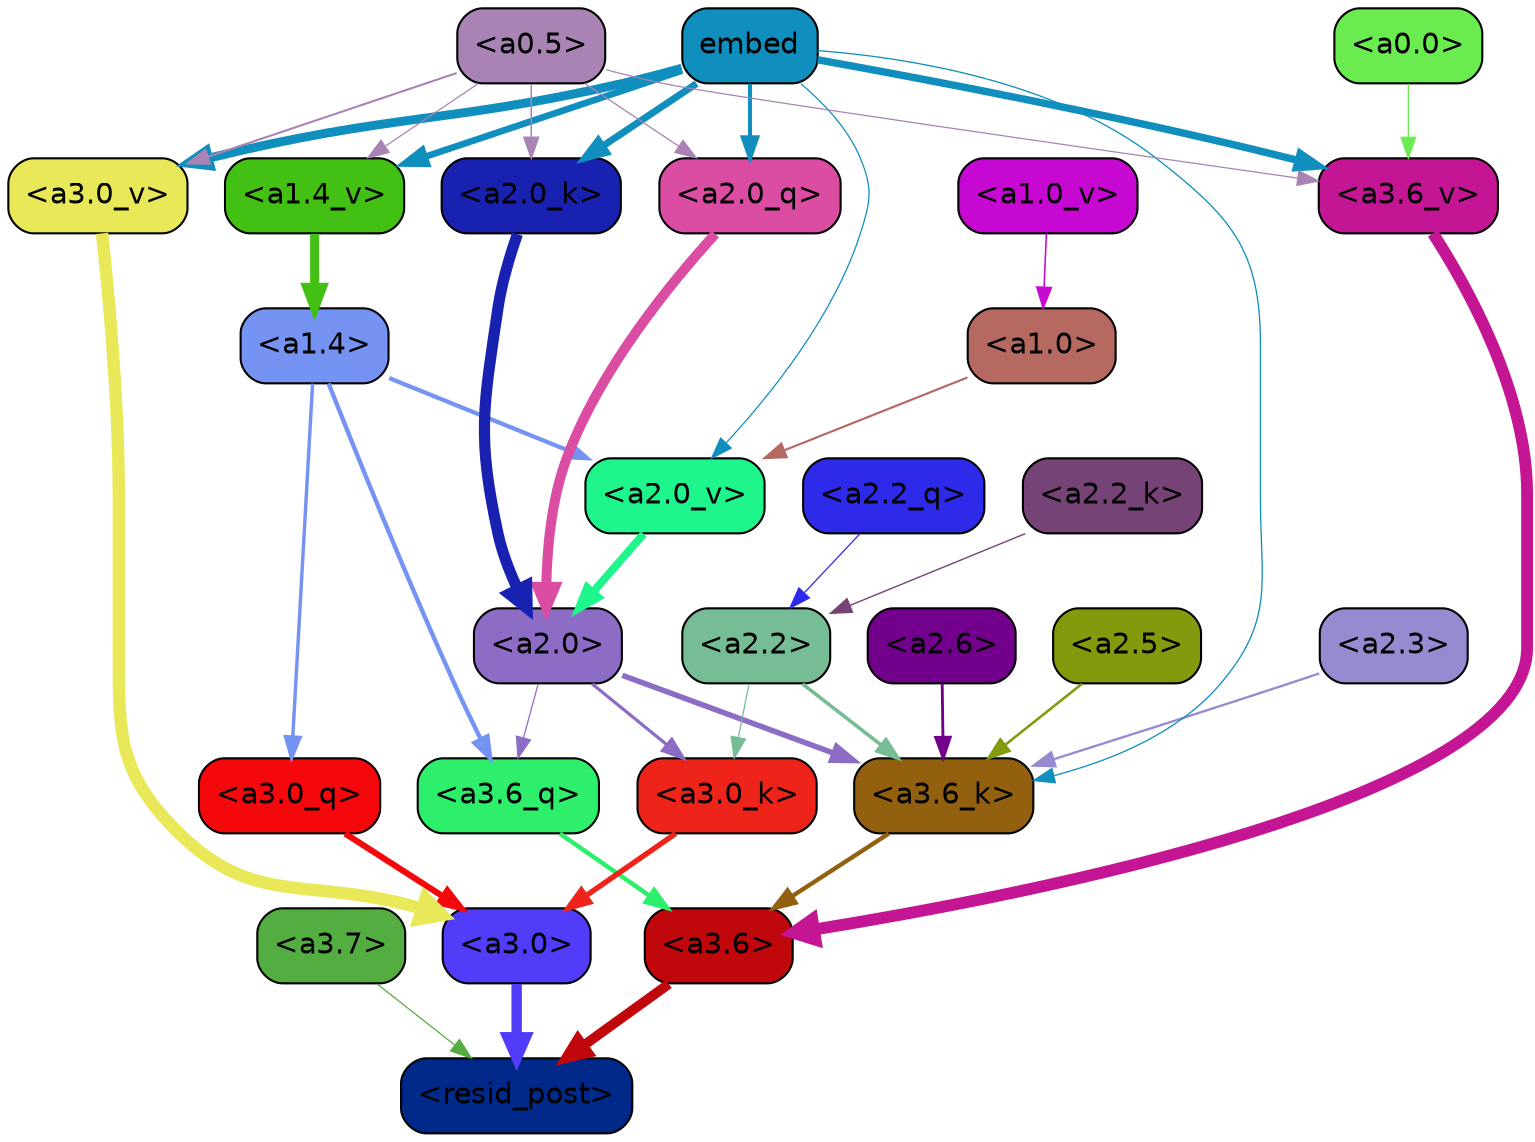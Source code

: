 strict digraph "" {
	graph [bgcolor=transparent,
		layout=dot,
		overlap=false,
		splines=true
	];
	"<a3.7>"	[color=black,
		fillcolor="#54ad40",
		fontname=Helvetica,
		shape=box,
		style="filled, rounded"];
	"<resid_post>"	[color=black,
		fillcolor="#00298a",
		fontname=Helvetica,
		shape=box,
		style="filled, rounded"];
	"<a3.7>" -> "<resid_post>"	[color="#54ad40",
		penwidth=0.6];
	"<a3.6>"	[color=black,
		fillcolor="#c0070b",
		fontname=Helvetica,
		shape=box,
		style="filled, rounded"];
	"<a3.6>" -> "<resid_post>"	[color="#c0070b",
		penwidth=4.748674273490906];
	"<a3.0>"	[color=black,
		fillcolor="#513cfa",
		fontname=Helvetica,
		shape=box,
		style="filled, rounded"];
	"<a3.0>" -> "<resid_post>"	[color="#513cfa",
		penwidth=5.004031300544739];
	"<a3.6_q>"	[color=black,
		fillcolor="#2eef6b",
		fontname=Helvetica,
		shape=box,
		style="filled, rounded"];
	"<a3.6_q>" -> "<a3.6>"	[color="#2eef6b",
		penwidth=2.1656854450702667];
	"<a3.0_q>"	[color=black,
		fillcolor="#f5080b",
		fontname=Helvetica,
		shape=box,
		style="filled, rounded"];
	"<a3.0_q>" -> "<a3.0>"	[color="#f5080b",
		penwidth=2.95696559548378];
	"<a3.6_k>"	[color=black,
		fillcolor="#92600f",
		fontname=Helvetica,
		shape=box,
		style="filled, rounded"];
	"<a3.6_k>" -> "<a3.6>"	[color="#92600f",
		penwidth=2.086437076330185];
	"<a3.0_k>"	[color=black,
		fillcolor="#ee241a",
		fontname=Helvetica,
		shape=box,
		style="filled, rounded"];
	"<a3.0_k>" -> "<a3.0>"	[color="#ee241a",
		penwidth=2.5988530814647675];
	"<a3.6_v>"	[color=black,
		fillcolor="#c41694",
		fontname=Helvetica,
		shape=box,
		style="filled, rounded"];
	"<a3.6_v>" -> "<a3.6>"	[color="#c41694",
		penwidth=5.669987380504608];
	"<a3.0_v>"	[color=black,
		fillcolor="#e9e859",
		fontname=Helvetica,
		shape=box,
		style="filled, rounded"];
	"<a3.0_v>" -> "<a3.0>"	[color="#e9e859",
		penwidth=5.9515902400016785];
	"<a2.0>"	[color=black,
		fillcolor="#8c6cc5",
		fontname=Helvetica,
		shape=box,
		style="filled, rounded"];
	"<a2.0>" -> "<a3.6_q>"	[color="#8c6cc5",
		penwidth=0.6];
	"<a2.0>" -> "<a3.6_k>"	[color="#8c6cc5",
		penwidth=2.6423546075820923];
	"<a2.0>" -> "<a3.0_k>"	[color="#8c6cc5",
		penwidth=1.5482127666473389];
	"<a1.4>"	[color=black,
		fillcolor="#7593f2",
		fontname=Helvetica,
		shape=box,
		style="filled, rounded"];
	"<a1.4>" -> "<a3.6_q>"	[color="#7593f2",
		penwidth=2.1035547256469727];
	"<a1.4>" -> "<a3.0_q>"	[color="#7593f2",
		penwidth=1.6541699171066284];
	"<a2.0_v>"	[color=black,
		fillcolor="#1ef68d",
		fontname=Helvetica,
		shape=box,
		style="filled, rounded"];
	"<a1.4>" -> "<a2.0_v>"	[color="#7593f2",
		penwidth=2.048949420452118];
	"<a2.6>"	[color=black,
		fillcolor="#72008d",
		fontname=Helvetica,
		shape=box,
		style="filled, rounded"];
	"<a2.6>" -> "<a3.6_k>"	[color="#72008d",
		penwidth=1.3718644380569458];
	"<a2.5>"	[color=black,
		fillcolor="#829a0b",
		fontname=Helvetica,
		shape=box,
		style="filled, rounded"];
	"<a2.5>" -> "<a3.6_k>"	[color="#829a0b",
		penwidth=1.231603980064392];
	"<a2.3>"	[color=black,
		fillcolor="#988ad0",
		fontname=Helvetica,
		shape=box,
		style="filled, rounded"];
	"<a2.3>" -> "<a3.6_k>"	[color="#988ad0",
		penwidth=1.1117559671401978];
	"<a2.2>"	[color=black,
		fillcolor="#76bc95",
		fontname=Helvetica,
		shape=box,
		style="filled, rounded"];
	"<a2.2>" -> "<a3.6_k>"	[color="#76bc95",
		penwidth=1.7315057516098022];
	"<a2.2>" -> "<a3.0_k>"	[color="#76bc95",
		penwidth=0.6];
	embed	[color=black,
		fillcolor="#108ebd",
		fontname=Helvetica,
		shape=box,
		style="filled, rounded"];
	embed -> "<a3.6_k>"	[color="#108ebd",
		penwidth=0.6229734420776367];
	embed -> "<a3.6_v>"	[color="#108ebd",
		penwidth=3.56406831741333];
	embed -> "<a3.0_v>"	[color="#108ebd",
		penwidth=4.293717980384827];
	"<a2.0_q>"	[color=black,
		fillcolor="#db4ca3",
		fontname=Helvetica,
		shape=box,
		style="filled, rounded"];
	embed -> "<a2.0_q>"	[color="#108ebd",
		penwidth=1.9479764699935913];
	"<a2.0_k>"	[color=black,
		fillcolor="#1922b0",
		fontname=Helvetica,
		shape=box,
		style="filled, rounded"];
	embed -> "<a2.0_k>"	[color="#108ebd",
		penwidth=3.348647713661194];
	embed -> "<a2.0_v>"	[color="#108ebd",
		penwidth=0.6];
	"<a1.4_v>"	[color=black,
		fillcolor="#43c014",
		fontname=Helvetica,
		shape=box,
		style="filled, rounded"];
	embed -> "<a1.4_v>"	[color="#108ebd",
		penwidth=3.1658360958099365];
	"<a0.5>"	[color=black,
		fillcolor="#a883b4",
		fontname=Helvetica,
		shape=box,
		style="filled, rounded"];
	"<a0.5>" -> "<a3.6_v>"	[color="#a883b4",
		penwidth=0.6];
	"<a0.5>" -> "<a3.0_v>"	[color="#a883b4",
		penwidth=0.9916514158248901];
	"<a0.5>" -> "<a2.0_q>"	[color="#a883b4",
		penwidth=0.6];
	"<a0.5>" -> "<a2.0_k>"	[color="#a883b4",
		penwidth=0.7479127645492554];
	"<a0.5>" -> "<a1.4_v>"	[color="#a883b4",
		penwidth=0.6];
	"<a0.0>"	[color=black,
		fillcolor="#6aeb50",
		fontname=Helvetica,
		shape=box,
		style="filled, rounded"];
	"<a0.0>" -> "<a3.6_v>"	[color="#6aeb50",
		penwidth=0.6];
	"<a2.2_q>"	[color=black,
		fillcolor="#2d2ae9",
		fontname=Helvetica,
		shape=box,
		style="filled, rounded"];
	"<a2.2_q>" -> "<a2.2>"	[color="#2d2ae9",
		penwidth=0.6068362593650818];
	"<a2.0_q>" -> "<a2.0>"	[color="#db4ca3",
		penwidth=4.801594913005829];
	"<a2.2_k>"	[color=black,
		fillcolor="#754376",
		fontname=Helvetica,
		shape=box,
		style="filled, rounded"];
	"<a2.2_k>" -> "<a2.2>"	[color="#754376",
		penwidth=0.6648573875427246];
	"<a2.0_k>" -> "<a2.0>"	[color="#1922b0",
		penwidth=5.364346981048584];
	"<a2.0_v>" -> "<a2.0>"	[color="#1ef68d",
		penwidth=3.76983106136322];
	"<a1.0>"	[color=black,
		fillcolor="#b56960",
		fontname=Helvetica,
		shape=box,
		style="filled, rounded"];
	"<a1.0>" -> "<a2.0_v>"	[color="#b56960",
		penwidth=1.0333166718482971];
	"<a1.4_v>" -> "<a1.4>"	[color="#43c014",
		penwidth=4.295930981636047];
	"<a1.0_v>"	[color=black,
		fillcolor="#c708d2",
		fontname=Helvetica,
		shape=box,
		style="filled, rounded"];
	"<a1.0_v>" -> "<a1.0>"	[color="#c708d2",
		penwidth=0.7506231069564819];
}
